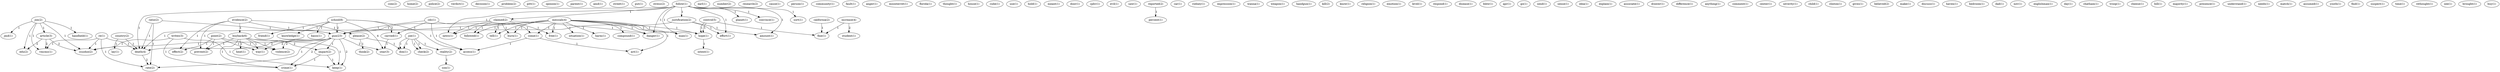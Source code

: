 digraph G {
  com [ label="com(2)" ];
  home [ label="home(2)" ];
  police [ label="police(2)" ];
  verdict [ label="verdict(1)" ];
  decision [ label="decision(1)" ];
  problem [ label="problem(2)" ];
  pitt [ label="pitt(1)" ];
  opinion [ label="opinion(1)" ];
  parent [ label="parent(1)" ];
  amd [ label="amd(1)" ];
  street [ label="street(1)" ];
  put [ label="put(1)" ];
  stress [ label="stress(2)" ];
  control [ label="control(5)" ];
  hope [ label="hope(1)" ];
  fine [ label="fine(1)" ];
  hope [ label="hope(1)" ];
  earl [ label="earl(1)" ];
  number [ label="number(2)" ];
  increase [ label="increase(4)" ];
  student [ label="student(1)" ];
  research [ label="research(2)" ];
  cause [ label="cause(1)" ];
  person [ label="person(1)" ];
  community [ label="community(1)" ];
  fault [ label="fault(1)" ];
  anger [ label="anger(1)" ];
  misinterret [ label="misinterret(1)" ];
  florida [ label="florida(1)" ];
  thought [ label="thought(1)" ];
  house [ label="house(1)" ];
  jim [ label="jim(2)" ];
  jmd [ label="jmd(1)" ];
  article [ label="article(3)" ];
  edu [ label="edu(2)" ];
  vmcms [ label="vmcms(1)" ];
  handheld [ label="handheld(1)" ];
  csuohio [ label="csuohio(2)" ];
  cube [ label="cube(1)" ];
  use [ label="use(1)" ];
  hold [ label="hold(1)" ];
  meant [ label="meant(1)" ];
  country [ label="country(2)" ];
  lay [ label="lay(1)" ];
  death [ label="death(4)" ];
  door [ label="door(1)" ];
  cphv [ label="cphv(1)" ];
  follow [ label="follow(1)" ];
  planet [ label="planet(1)" ];
  claimed [ label="claimed(2)" ];
  news [ label="news(1)" ];
  convince [ label="convince(1)" ];
  danger [ label="danger(1)" ];
  justification [ label="justification(2)" ];
  man [ label="man(1)" ];
  sort [ label="sort(1)" ];
  amount [ label="amount(1)" ];
  effort [ label="effort(1)" ];
  evil [ label="evil(1)" ];
  cdc [ label="cdc(1)" ];
  carried [ label="carried(1)" ];
  come [ label="come(1)" ];
  gun [ label="gun(23)" ];
  access [ label="access(1)" ];
  joe [ label="joe(1)" ];
  reality [ label="reality(2)" ];
  check [ label="check(2)" ];
  don [ label="don(1)" ];
  saw [ label="saw(1)" ];
  reported [ label="reported(2)" ];
  percent [ label="percent(1)" ];
  car [ label="car(1)" ];
  followed [ label="followed(1)" ];
  tell [ label="tell(1)" ];
  free [ label="free(1)" ];
  burn [ label="burn(1)" ];
  school [ label="school(8)" ];
  knowledge [ label="knowledge(1)" ];
  basis [ label="basis(1)" ];
  friend [ label="friend(1)" ];
  year [ label="year(3)" ];
  rodney [ label="rodney(1)" ];
  impression [ label="impression(1)" ];
  messiah [ label="messiah(4)" ];
  situation [ label="situation(1)" ];
  harm [ label="harm(1)" ];
  compound [ label="compound(1)" ];
  act [ label="act(1)" ];
  wanna [ label="wanna(1)" ];
  weapon [ label="weapon(1)" ];
  handgun [ label="handgun(1)" ];
  kill [ label="kill(2)" ];
  know [ label="know(1)" ];
  religion [ label="religion(1)" ];
  emotion [ label="emotion(1)" ];
  level [ label="level(1)" ];
  respond [ label="respond(1)" ];
  disease [ label="disease(1)" ];
  blew [ label="blew(1)" ];
  apr [ label="apr(1)" ];
  go [ label="go(1)" ];
  send [ label="send(1)" ];
  sense [ label="sense(1)" ];
  idea [ label="idea(1)" ];
  explain [ label="explain(1)" ];
  associate [ label="associate(1)" ];
  drawer [ label="drawer(1)" ];
  evidence [ label="evidence(2)" ];
  please [ label="please(2)" ];
  buyback [ label="buyback(6)" ];
  effect [ label="effect(2)" ];
  prevent [ label="prevent(2)" ];
  son [ label="son(1)" ];
  difference [ label="difference(1)" ];
  intent [ label="intent(1)" ];
  think [ label="think(2)" ];
  heat [ label="heat(1)" ];
  impact [ label="impact(2)" ];
  violence [ label="violence(2)" ];
  way [ label="way(1)" ];
  crime [ label="crime(1)" ];
  keep [ label="keep(1)" ];
  ratio [ label="ratio(2)" ];
  rate [ label="rate(2)" ];
  point [ label="point(2)" ];
  california [ label="california(2)" ];
  anything [ label="anything(1)" ];
  comment [ label="comment(1)" ];
  center [ label="center(1)" ];
  severity [ label="severity(1)" ];
  child [ label="child(1)" ];
  clinton [ label="clinton(1)" ];
  gives [ label="gives(1)" ];
  believed [ label="believed(2)" ];
  re [ label="re(1)" ];
  make [ label="make(1)" ];
  discuss [ label="discuss(1)" ];
  haven [ label="haven(1)" ];
  bedroom [ label="bedroom(1)" ];
  dad [ label="dad(1)" ];
  nov [ label="nov(1)" ];
  englishman [ label="englishman(1)" ];
  day [ label="day(1)" ];
  chatham [ label="chatham(1)" ];
  troop [ label="troop(1)" ];
  cheese [ label="cheese(1)" ];
  bill [ label="bill(1)" ];
  majority [ label="majority(1)" ];
  presence [ label="presence(1)" ];
  understand [ label="understand(1)" ];
  joe [ label="joe(1)" ];
  needs [ label="needs(1)" ];
  writes [ label="writes(3)" ];
  match [ label="match(1)" ];
  assumed [ label="assumed(1)" ];
  youth [ label="youth(1)" ];
  find [ label="find(1)" ];
  suspect [ label="suspect(1)" ];
  time [ label="time(1)" ];
  rethought [ label="rethought(1)" ];
  see [ label="see(1)" ];
  brought [ label="brought(1)" ];
  buy [ label="buy(1)" ];
  control -> hope [ label="1" ];
  control -> fine [ label="1" ];
  control -> hope [ label="1" ];
  increase -> student [ label="2" ];
  increase -> fine [ label="1" ];
  jim -> jmd [ label="1" ];
  jim -> article [ label="1" ];
  jim -> edu [ label="1" ];
  jim -> vmcms [ label="1" ];
  jim -> handheld [ label="1" ];
  jim -> csuohio [ label="1" ];
  country -> lay [ label="1" ];
  country -> death [ label="1" ];
  follow -> planet [ label="1" ];
  follow -> claimed [ label="1" ];
  follow -> news [ label="1" ];
  follow -> convince [ label="1" ];
  follow -> danger [ label="1" ];
  follow -> justification [ label="1" ];
  follow -> man [ label="1" ];
  follow -> sort [ label="1" ];
  follow -> amount [ label="1" ];
  follow -> death [ label="1" ];
  follow -> effort [ label="1" ];
  cdc -> carried [ label="1" ];
  cdc -> come [ label="1" ];
  cdc -> gun [ label="1" ];
  cdc -> access [ label="1" ];
  joe -> reality [ label="1" ];
  joe -> check [ label="1" ];
  joe -> don [ label="1" ];
  reported -> percent [ label="1" ];
  claimed -> news [ label="1" ];
  claimed -> danger [ label="1" ];
  claimed -> followed [ label="1" ];
  claimed -> tell [ label="1" ];
  claimed -> free [ label="1" ];
  claimed -> burn [ label="1" ];
  claimed -> gun [ label="1" ];
  school -> knowledge [ label="1" ];
  school -> basis [ label="1" ];
  school -> carried [ label="2" ];
  school -> gun [ label="2" ];
  school -> friend [ label="1" ];
  school -> access [ label="1" ];
  school -> year [ label="4" ];
  article -> edu [ label="2" ];
  article -> vmcms [ label="2" ];
  article -> csuohio [ label="2" ];
  messiah -> news [ label="1" ];
  messiah -> danger [ label="1" ];
  messiah -> hope [ label="1" ];
  messiah -> situation [ label="1" ];
  messiah -> followed [ label="1" ];
  messiah -> tell [ label="1" ];
  messiah -> man [ label="1" ];
  messiah -> free [ label="1" ];
  messiah -> burn [ label="1" ];
  messiah -> come [ label="1" ];
  messiah -> harm [ label="1" ];
  messiah -> compound [ label="1" ];
  messiah -> gun [ label="1" ];
  messiah -> act [ label="1" ];
  messiah -> hope [ label="1" ];
  evidence -> please [ label="1" ];
  evidence -> buyback [ label="1" ];
  evidence -> effect [ label="1" ];
  evidence -> prevent [ label="1" ];
  evidence -> gun [ label="1" ];
  reality -> son [ label="1" ];
  hope -> intent [ label="1" ];
  please -> don [ label="1" ];
  please -> think [ label="1" ];
  buyback -> heat [ label="1" ];
  buyback -> prevent [ label="1" ];
  buyback -> impact [ label="2" ];
  buyback -> violence [ label="1" ];
  buyback -> way [ label="1" ];
  buyback -> crime [ label="1" ];
  buyback -> keep [ label="1" ];
  ratio -> gun [ label="1" ];
  ratio -> death [ label="1" ];
  ratio -> rate [ label="1" ];
  point -> effect [ label="1" ];
  point -> prevent [ label="1" ];
  point -> violence [ label="1" ];
  point -> way [ label="1" ];
  california -> fine [ label="1" ];
  re -> vmcms [ label="1" ];
  re -> death [ label="1" ];
  re -> csuohio [ label="1" ];
  re -> rate [ label="1" ];
  carried -> year [ label="1" ];
  justification -> amount [ label="1" ];
  justification -> death [ label="1" ];
  justification -> effort [ label="1" ];
  come -> access [ label="1" ];
  come -> act [ label="1" ];
  gun -> impact [ label="1" ];
  gun -> violence [ label="2" ];
  gun -> death [ label="2" ];
  gun -> way [ label="2" ];
  gun -> year [ label="2" ];
  gun -> csuohio [ label="1" ];
  gun -> crime [ label="2" ];
  gun -> rate [ label="1" ];
  gun -> keep [ label="2" ];
  impact -> crime [ label="1" ];
  impact -> keep [ label="1" ];
  death -> rate [ label="2" ];
  joe -> check [ label="1" ];
  joe -> don [ label="1" ];
  writes -> csuohio [ label="1" ];
  writes -> crime [ label="1" ];
  writes -> keep [ label="1" ];
}
